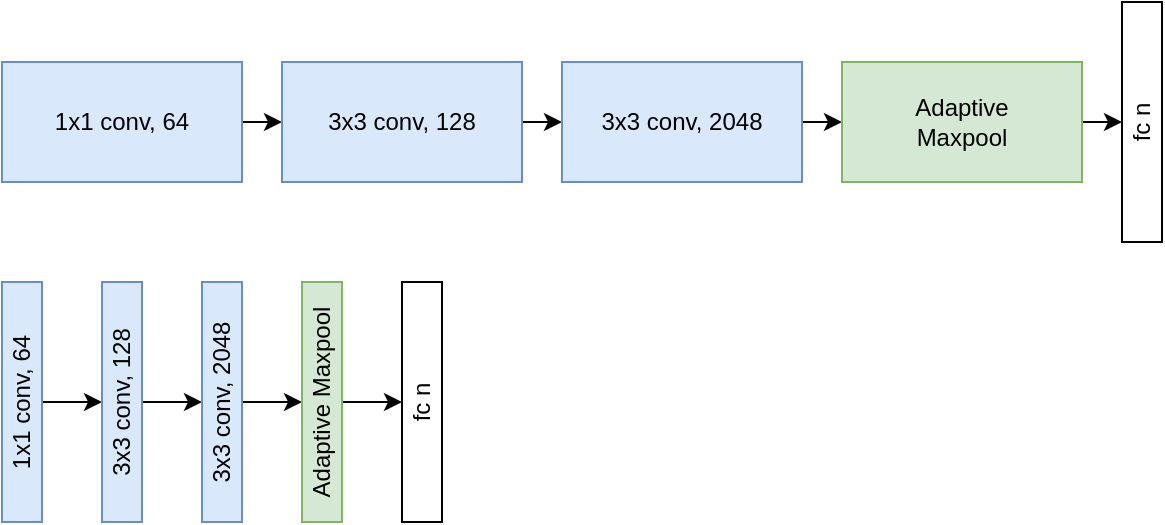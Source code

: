 <mxfile version="18.1.2" type="device"><diagram id="T6G_AJsC7ofdgZiTMQge" name="Page-1"><mxGraphModel dx="780" dy="784" grid="1" gridSize="10" guides="1" tooltips="1" connect="1" arrows="1" fold="1" page="1" pageScale="1" pageWidth="827" pageHeight="1169" math="0" shadow="0"><root><mxCell id="0"/><mxCell id="1" parent="0"/><mxCell id="IhIhAouVVRso3pxfWd_T-11" style="edgeStyle=orthogonalEdgeStyle;rounded=0;orthogonalLoop=1;jettySize=auto;html=1;exitX=1;exitY=0.5;exitDx=0;exitDy=0;entryX=0;entryY=0.5;entryDx=0;entryDy=0;" parent="1" source="IhIhAouVVRso3pxfWd_T-1" target="IhIhAouVVRso3pxfWd_T-7" edge="1"><mxGeometry relative="1" as="geometry"/></mxCell><mxCell id="IhIhAouVVRso3pxfWd_T-1" value="1x1 conv, 64" style="rounded=0;whiteSpace=wrap;html=1;fillColor=#dae8fc;strokeColor=#6c8ebf;" parent="1" vertex="1"><mxGeometry x="70" y="210" width="120" height="60" as="geometry"/></mxCell><mxCell id="IhIhAouVVRso3pxfWd_T-12" style="edgeStyle=orthogonalEdgeStyle;rounded=0;orthogonalLoop=1;jettySize=auto;html=1;exitX=1;exitY=0.5;exitDx=0;exitDy=0;entryX=0;entryY=0.5;entryDx=0;entryDy=0;" parent="1" source="IhIhAouVVRso3pxfWd_T-7" target="IhIhAouVVRso3pxfWd_T-8" edge="1"><mxGeometry relative="1" as="geometry"/></mxCell><mxCell id="IhIhAouVVRso3pxfWd_T-7" value="3x3 conv, 128" style="rounded=0;whiteSpace=wrap;html=1;fillColor=#dae8fc;strokeColor=#6c8ebf;" parent="1" vertex="1"><mxGeometry x="210" y="210" width="120" height="60" as="geometry"/></mxCell><mxCell id="IhIhAouVVRso3pxfWd_T-13" style="edgeStyle=orthogonalEdgeStyle;rounded=0;orthogonalLoop=1;jettySize=auto;html=1;exitX=1;exitY=0.5;exitDx=0;exitDy=0;entryX=0;entryY=0.5;entryDx=0;entryDy=0;" parent="1" source="IhIhAouVVRso3pxfWd_T-8" target="IhIhAouVVRso3pxfWd_T-9" edge="1"><mxGeometry relative="1" as="geometry"/></mxCell><mxCell id="IhIhAouVVRso3pxfWd_T-8" value="3x3 conv, 2048" style="rounded=0;whiteSpace=wrap;html=1;fillColor=#dae8fc;strokeColor=#6c8ebf;" parent="1" vertex="1"><mxGeometry x="350" y="210" width="120" height="60" as="geometry"/></mxCell><mxCell id="IhIhAouVVRso3pxfWd_T-14" style="edgeStyle=orthogonalEdgeStyle;rounded=0;orthogonalLoop=1;jettySize=auto;html=1;exitX=1;exitY=0.5;exitDx=0;exitDy=0;entryX=0.5;entryY=0;entryDx=0;entryDy=0;" parent="1" source="IhIhAouVVRso3pxfWd_T-9" target="IhIhAouVVRso3pxfWd_T-10" edge="1"><mxGeometry relative="1" as="geometry"/></mxCell><mxCell id="IhIhAouVVRso3pxfWd_T-9" value="Adaptive&lt;br&gt;Maxpool" style="rounded=0;whiteSpace=wrap;html=1;fillColor=#d5e8d4;strokeColor=#82b366;" parent="1" vertex="1"><mxGeometry x="490" y="210" width="120" height="60" as="geometry"/></mxCell><mxCell id="IhIhAouVVRso3pxfWd_T-10" value="fc n" style="rounded=0;whiteSpace=wrap;html=1;rotation=-90;" parent="1" vertex="1"><mxGeometry x="580" y="230" width="120" height="20" as="geometry"/></mxCell><mxCell id="SvSH46J3svVsDHHEGNy2-6" style="edgeStyle=orthogonalEdgeStyle;rounded=0;orthogonalLoop=1;jettySize=auto;html=1;exitX=0.5;exitY=1;exitDx=0;exitDy=0;entryX=0.5;entryY=0;entryDx=0;entryDy=0;" parent="1" source="SvSH46J3svVsDHHEGNy2-1" target="SvSH46J3svVsDHHEGNy2-2" edge="1"><mxGeometry relative="1" as="geometry"/></mxCell><mxCell id="SvSH46J3svVsDHHEGNy2-1" value="1x1 conv, 64" style="rounded=0;whiteSpace=wrap;html=1;rotation=-90;fillColor=#dae8fc;strokeColor=#6c8ebf;" parent="1" vertex="1"><mxGeometry x="20" y="370" width="120" height="20" as="geometry"/></mxCell><mxCell id="SvSH46J3svVsDHHEGNy2-7" style="edgeStyle=orthogonalEdgeStyle;rounded=0;orthogonalLoop=1;jettySize=auto;html=1;exitX=0.5;exitY=1;exitDx=0;exitDy=0;entryX=0.5;entryY=0;entryDx=0;entryDy=0;" parent="1" source="SvSH46J3svVsDHHEGNy2-2" target="SvSH46J3svVsDHHEGNy2-3" edge="1"><mxGeometry relative="1" as="geometry"/></mxCell><mxCell id="SvSH46J3svVsDHHEGNy2-2" value="3x3 conv, 128" style="rounded=0;whiteSpace=wrap;html=1;rotation=-90;fillColor=#dae8fc;strokeColor=#6c8ebf;" parent="1" vertex="1"><mxGeometry x="70" y="370" width="120" height="20" as="geometry"/></mxCell><mxCell id="SvSH46J3svVsDHHEGNy2-8" style="edgeStyle=orthogonalEdgeStyle;rounded=0;orthogonalLoop=1;jettySize=auto;html=1;exitX=0.5;exitY=1;exitDx=0;exitDy=0;entryX=0.5;entryY=0;entryDx=0;entryDy=0;" parent="1" source="SvSH46J3svVsDHHEGNy2-3" target="SvSH46J3svVsDHHEGNy2-4" edge="1"><mxGeometry relative="1" as="geometry"/></mxCell><mxCell id="SvSH46J3svVsDHHEGNy2-3" value="3x3 conv, 2048" style="rounded=0;whiteSpace=wrap;html=1;rotation=-90;fillColor=#dae8fc;strokeColor=#6c8ebf;" parent="1" vertex="1"><mxGeometry x="120" y="370" width="120" height="20" as="geometry"/></mxCell><mxCell id="SvSH46J3svVsDHHEGNy2-9" style="edgeStyle=orthogonalEdgeStyle;rounded=0;orthogonalLoop=1;jettySize=auto;html=1;exitX=0.5;exitY=1;exitDx=0;exitDy=0;entryX=0.5;entryY=0;entryDx=0;entryDy=0;" parent="1" source="SvSH46J3svVsDHHEGNy2-4" target="SvSH46J3svVsDHHEGNy2-5" edge="1"><mxGeometry relative="1" as="geometry"/></mxCell><mxCell id="SvSH46J3svVsDHHEGNy2-4" value="Adaptive Maxpool" style="rounded=0;whiteSpace=wrap;html=1;rotation=-90;fillColor=#d5e8d4;strokeColor=#82b366;" parent="1" vertex="1"><mxGeometry x="170" y="370" width="120" height="20" as="geometry"/></mxCell><mxCell id="SvSH46J3svVsDHHEGNy2-5" value="fc n" style="rounded=0;whiteSpace=wrap;html=1;rotation=-90;" parent="1" vertex="1"><mxGeometry x="220" y="370" width="120" height="20" as="geometry"/></mxCell></root></mxGraphModel></diagram></mxfile>